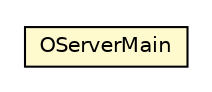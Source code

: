 #!/usr/local/bin/dot
#
# Class diagram 
# Generated by UMLGraph version R5_6-24-gf6e263 (http://www.umlgraph.org/)
#

digraph G {
	edge [fontname="Helvetica",fontsize=10,labelfontname="Helvetica",labelfontsize=10];
	node [fontname="Helvetica",fontsize=10,shape=plaintext];
	nodesep=0.25;
	ranksep=0.5;
	// com.orientechnologies.orient.server.OServerMain
	c3842348 [label=<<table title="com.orientechnologies.orient.server.OServerMain" border="0" cellborder="1" cellspacing="0" cellpadding="2" port="p" bgcolor="lemonChiffon" href="./OServerMain.html">
		<tr><td><table border="0" cellspacing="0" cellpadding="1">
<tr><td align="center" balign="center"> OServerMain </td></tr>
		</table></td></tr>
		</table>>, URL="./OServerMain.html", fontname="Helvetica", fontcolor="black", fontsize=10.0];
}

